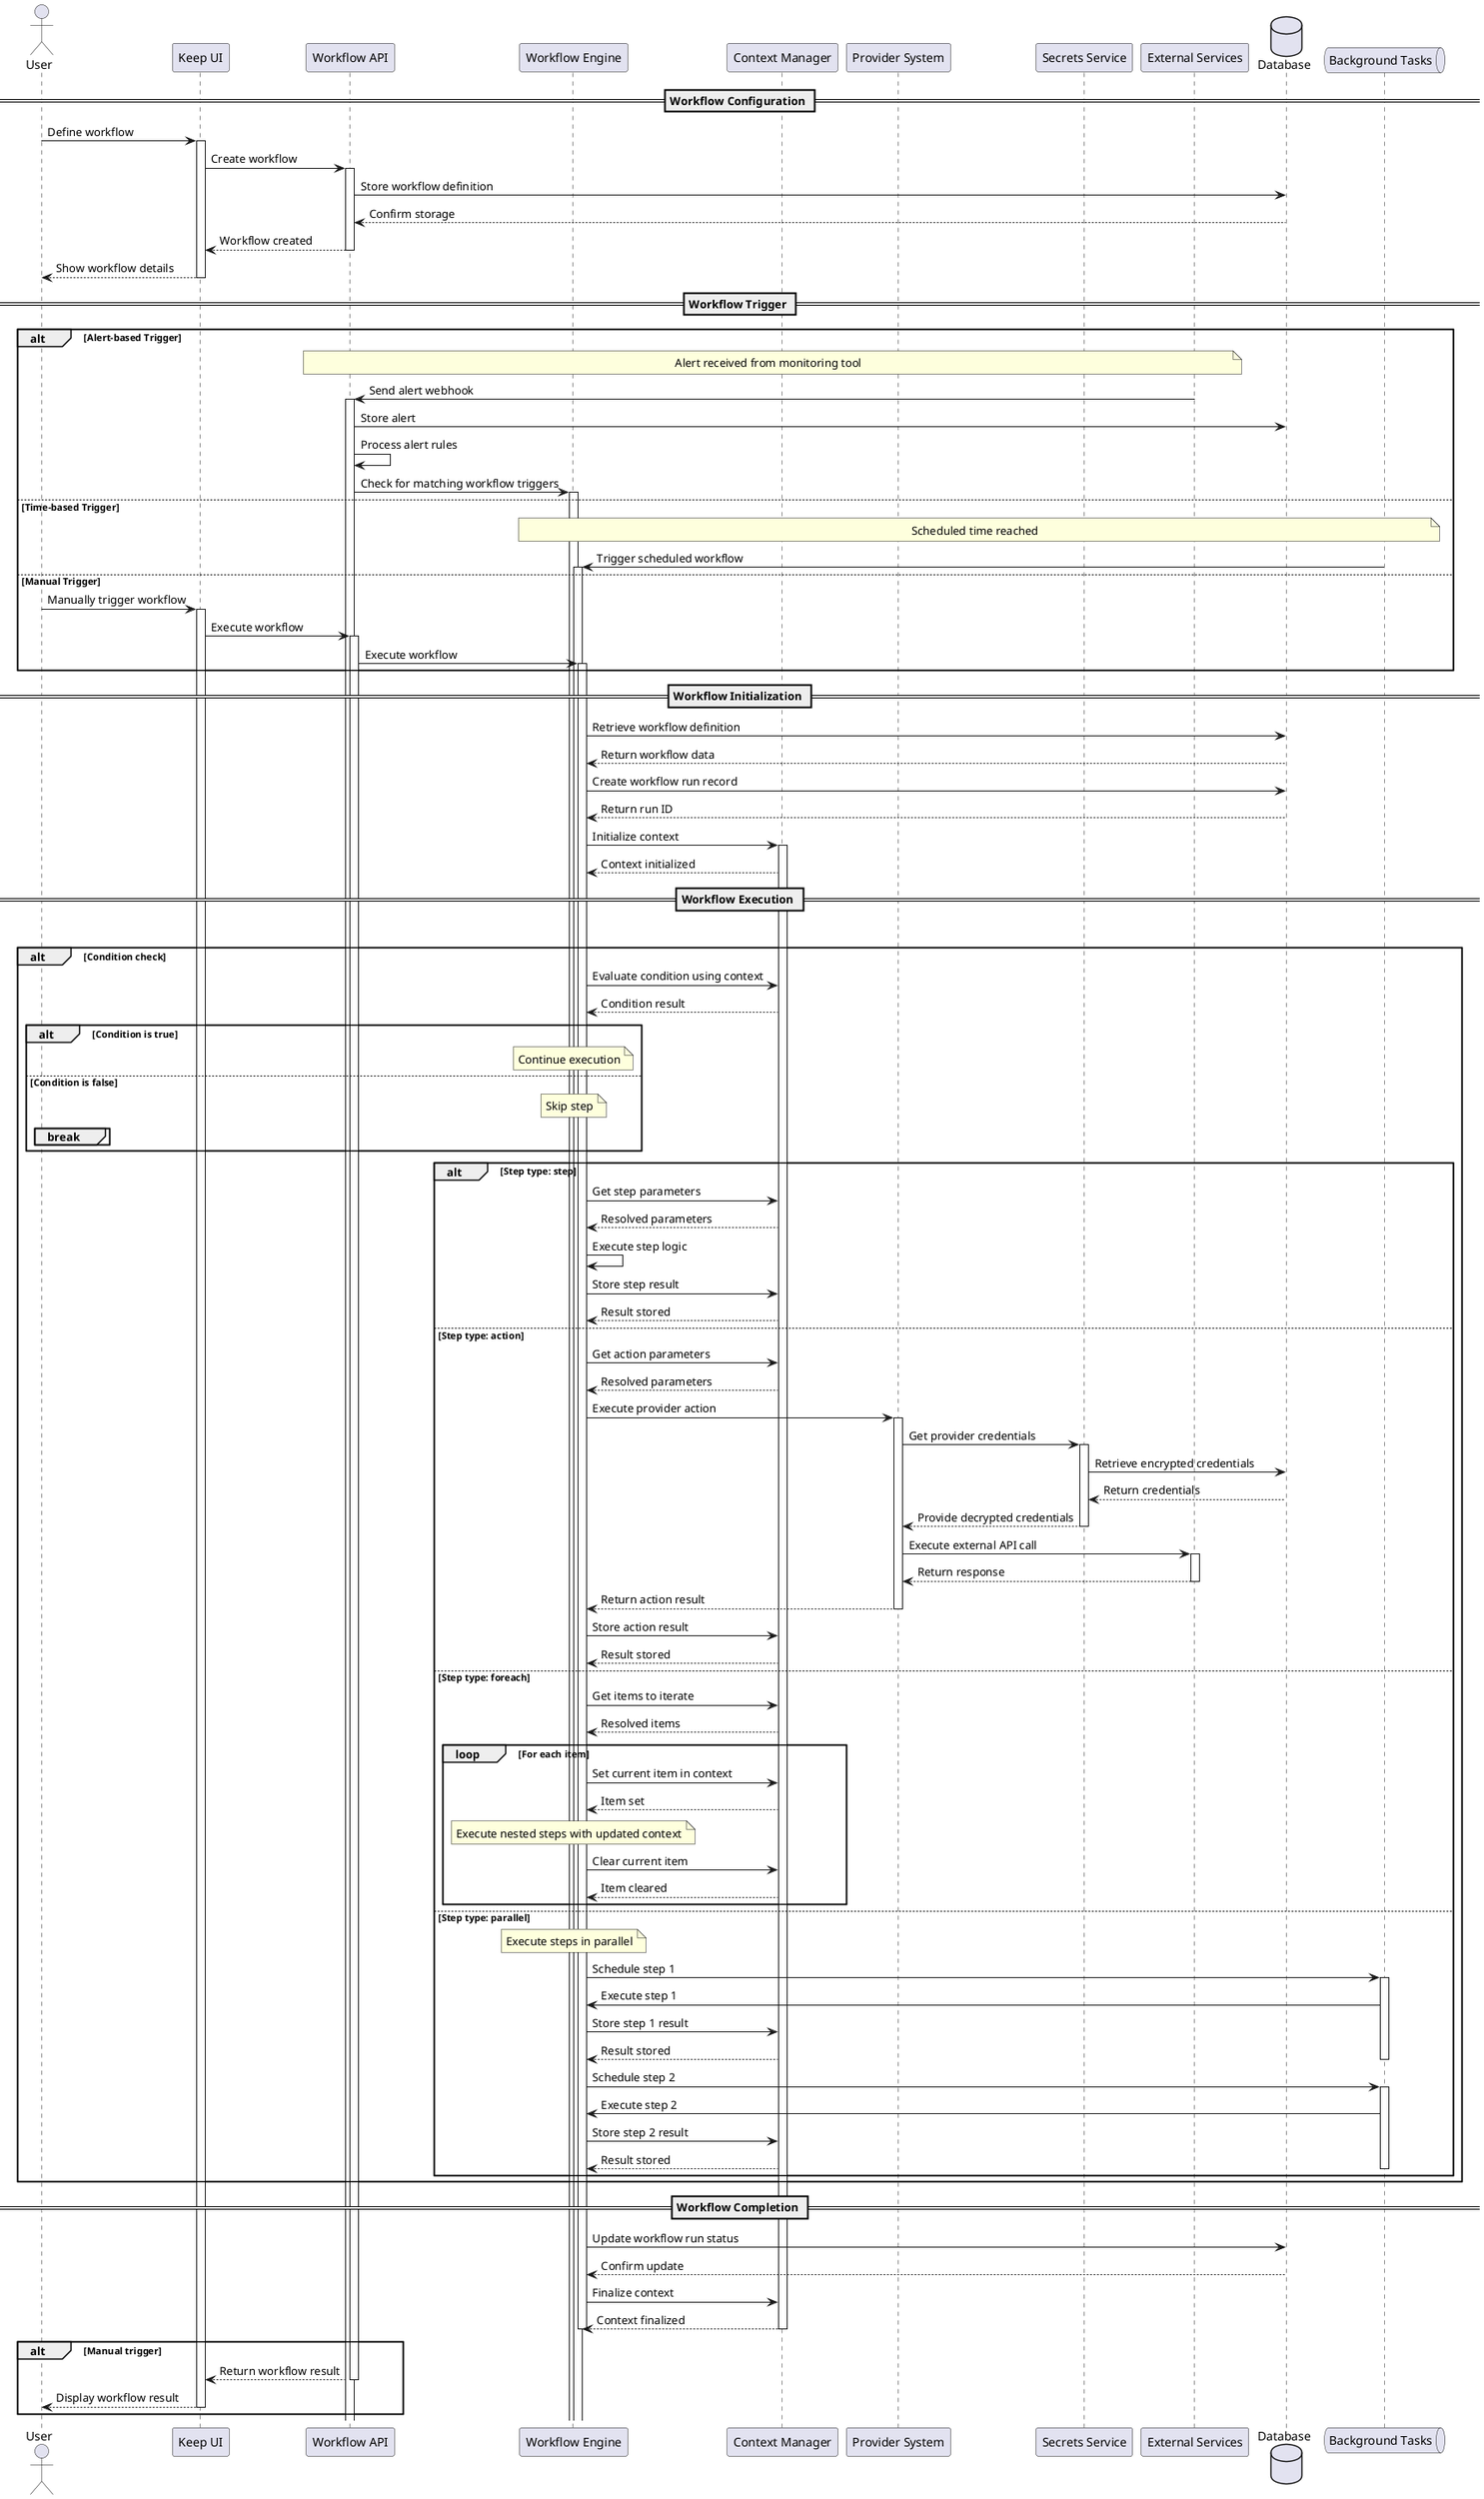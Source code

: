 @startuml Workflow_Execution_Sequence

actor User
participant "Keep UI" as UI
participant "Workflow API" as API
participant "Workflow Engine" as Engine
participant "Context Manager" as Context
participant "Provider System" as Providers
participant "Secrets Service" as Secrets
participant "External Services" as External
database "Database" as DB
queue "Background Tasks" as Queue

== Workflow Configuration ==

User -> UI: Define workflow
activate UI
UI -> API: Create workflow
activate API
API -> DB: Store workflow definition
DB --> API: Confirm storage
API --> UI: Workflow created
deactivate API
UI --> User: Show workflow details
deactivate UI

== Workflow Trigger ==

alt Alert-based Trigger
    note over External, API: Alert received from monitoring tool
    External -> API: Send alert webhook
    activate API
    API -> DB: Store alert
    API -> API: Process alert rules
    API -> Engine: Check for matching workflow triggers
    activate Engine
else Time-based Trigger
    note over Queue, Engine: Scheduled time reached
    Queue -> Engine: Trigger scheduled workflow
    activate Engine
else Manual Trigger
    User -> UI: Manually trigger workflow
    activate UI
    UI -> API: Execute workflow
    activate API
    API -> Engine: Execute workflow
    activate Engine
end

== Workflow Initialization ==

Engine -> DB: Retrieve workflow definition
DB --> Engine: Return workflow data
Engine -> DB: Create workflow run record
DB --> Engine: Return run ID
Engine -> Context: Initialize context
activate Context
Context --> Engine: Context initialized

== Workflow Execution ==

loop For each step in workflow
    alt Condition check
        Engine -> Context: Evaluate condition using context
        Context --> Engine: Condition result
        
        alt Condition is true
            note over Engine: Continue execution
        else Condition is false
            note over Engine: Skip step
            break
        end
    end
    
    alt Step type: step
        Engine -> Context: Get step parameters
        Context --> Engine: Resolved parameters
        Engine -> Engine: Execute step logic
        Engine -> Context: Store step result
        Context --> Engine: Result stored
    
    else Step type: action
        Engine -> Context: Get action parameters
        Context --> Engine: Resolved parameters
        Engine -> Providers: Execute provider action
        activate Providers
        
        Providers -> Secrets: Get provider credentials
        activate Secrets
        Secrets -> DB: Retrieve encrypted credentials
        DB --> Secrets: Return credentials
        Secrets --> Providers: Provide decrypted credentials
        deactivate Secrets
        
        Providers -> External: Execute external API call
        activate External
        External --> Providers: Return response
        deactivate External
        
        Providers --> Engine: Return action result
        deactivate Providers
        
        Engine -> Context: Store action result
        Context --> Engine: Result stored
    
    else Step type: foreach
        Engine -> Context: Get items to iterate
        Context --> Engine: Resolved items
        
        loop For each item
            Engine -> Context: Set current item in context
            Context --> Engine: Item set
            
            note over Engine: Execute nested steps with updated context
            
            Engine -> Context: Clear current item
            Context --> Engine: Item cleared
        end
    
    else Step type: parallel
        note over Engine: Execute steps in parallel
        
        Engine -> Queue: Schedule step 1
        activate Queue
        Queue -> Engine: Execute step 1
        Engine -> Context: Store step 1 result
        Context --> Engine: Result stored
        deactivate Queue
        
        Engine -> Queue: Schedule step 2
        activate Queue
        Queue -> Engine: Execute step 2
        Engine -> Context: Store step 2 result
        Context --> Engine: Result stored
        deactivate Queue
    end
end

== Workflow Completion ==

Engine -> DB: Update workflow run status
DB --> Engine: Confirm update
Engine -> Context: Finalize context
Context --> Engine: Context finalized
deactivate Context
deactivate Engine

alt Manual trigger
    API --> UI: Return workflow result
    deactivate API
    UI --> User: Display workflow result
    deactivate UI
end

@enduml 